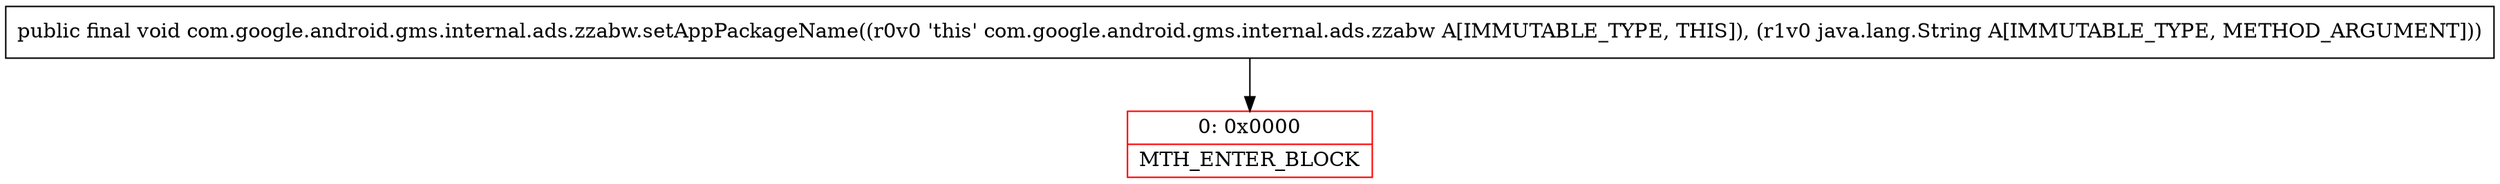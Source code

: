 digraph "CFG forcom.google.android.gms.internal.ads.zzabw.setAppPackageName(Ljava\/lang\/String;)V" {
subgraph cluster_Region_1801894055 {
label = "R(0)";
node [shape=record,color=blue];
}
Node_0 [shape=record,color=red,label="{0\:\ 0x0000|MTH_ENTER_BLOCK\l}"];
MethodNode[shape=record,label="{public final void com.google.android.gms.internal.ads.zzabw.setAppPackageName((r0v0 'this' com.google.android.gms.internal.ads.zzabw A[IMMUTABLE_TYPE, THIS]), (r1v0 java.lang.String A[IMMUTABLE_TYPE, METHOD_ARGUMENT])) }"];
MethodNode -> Node_0;
}

